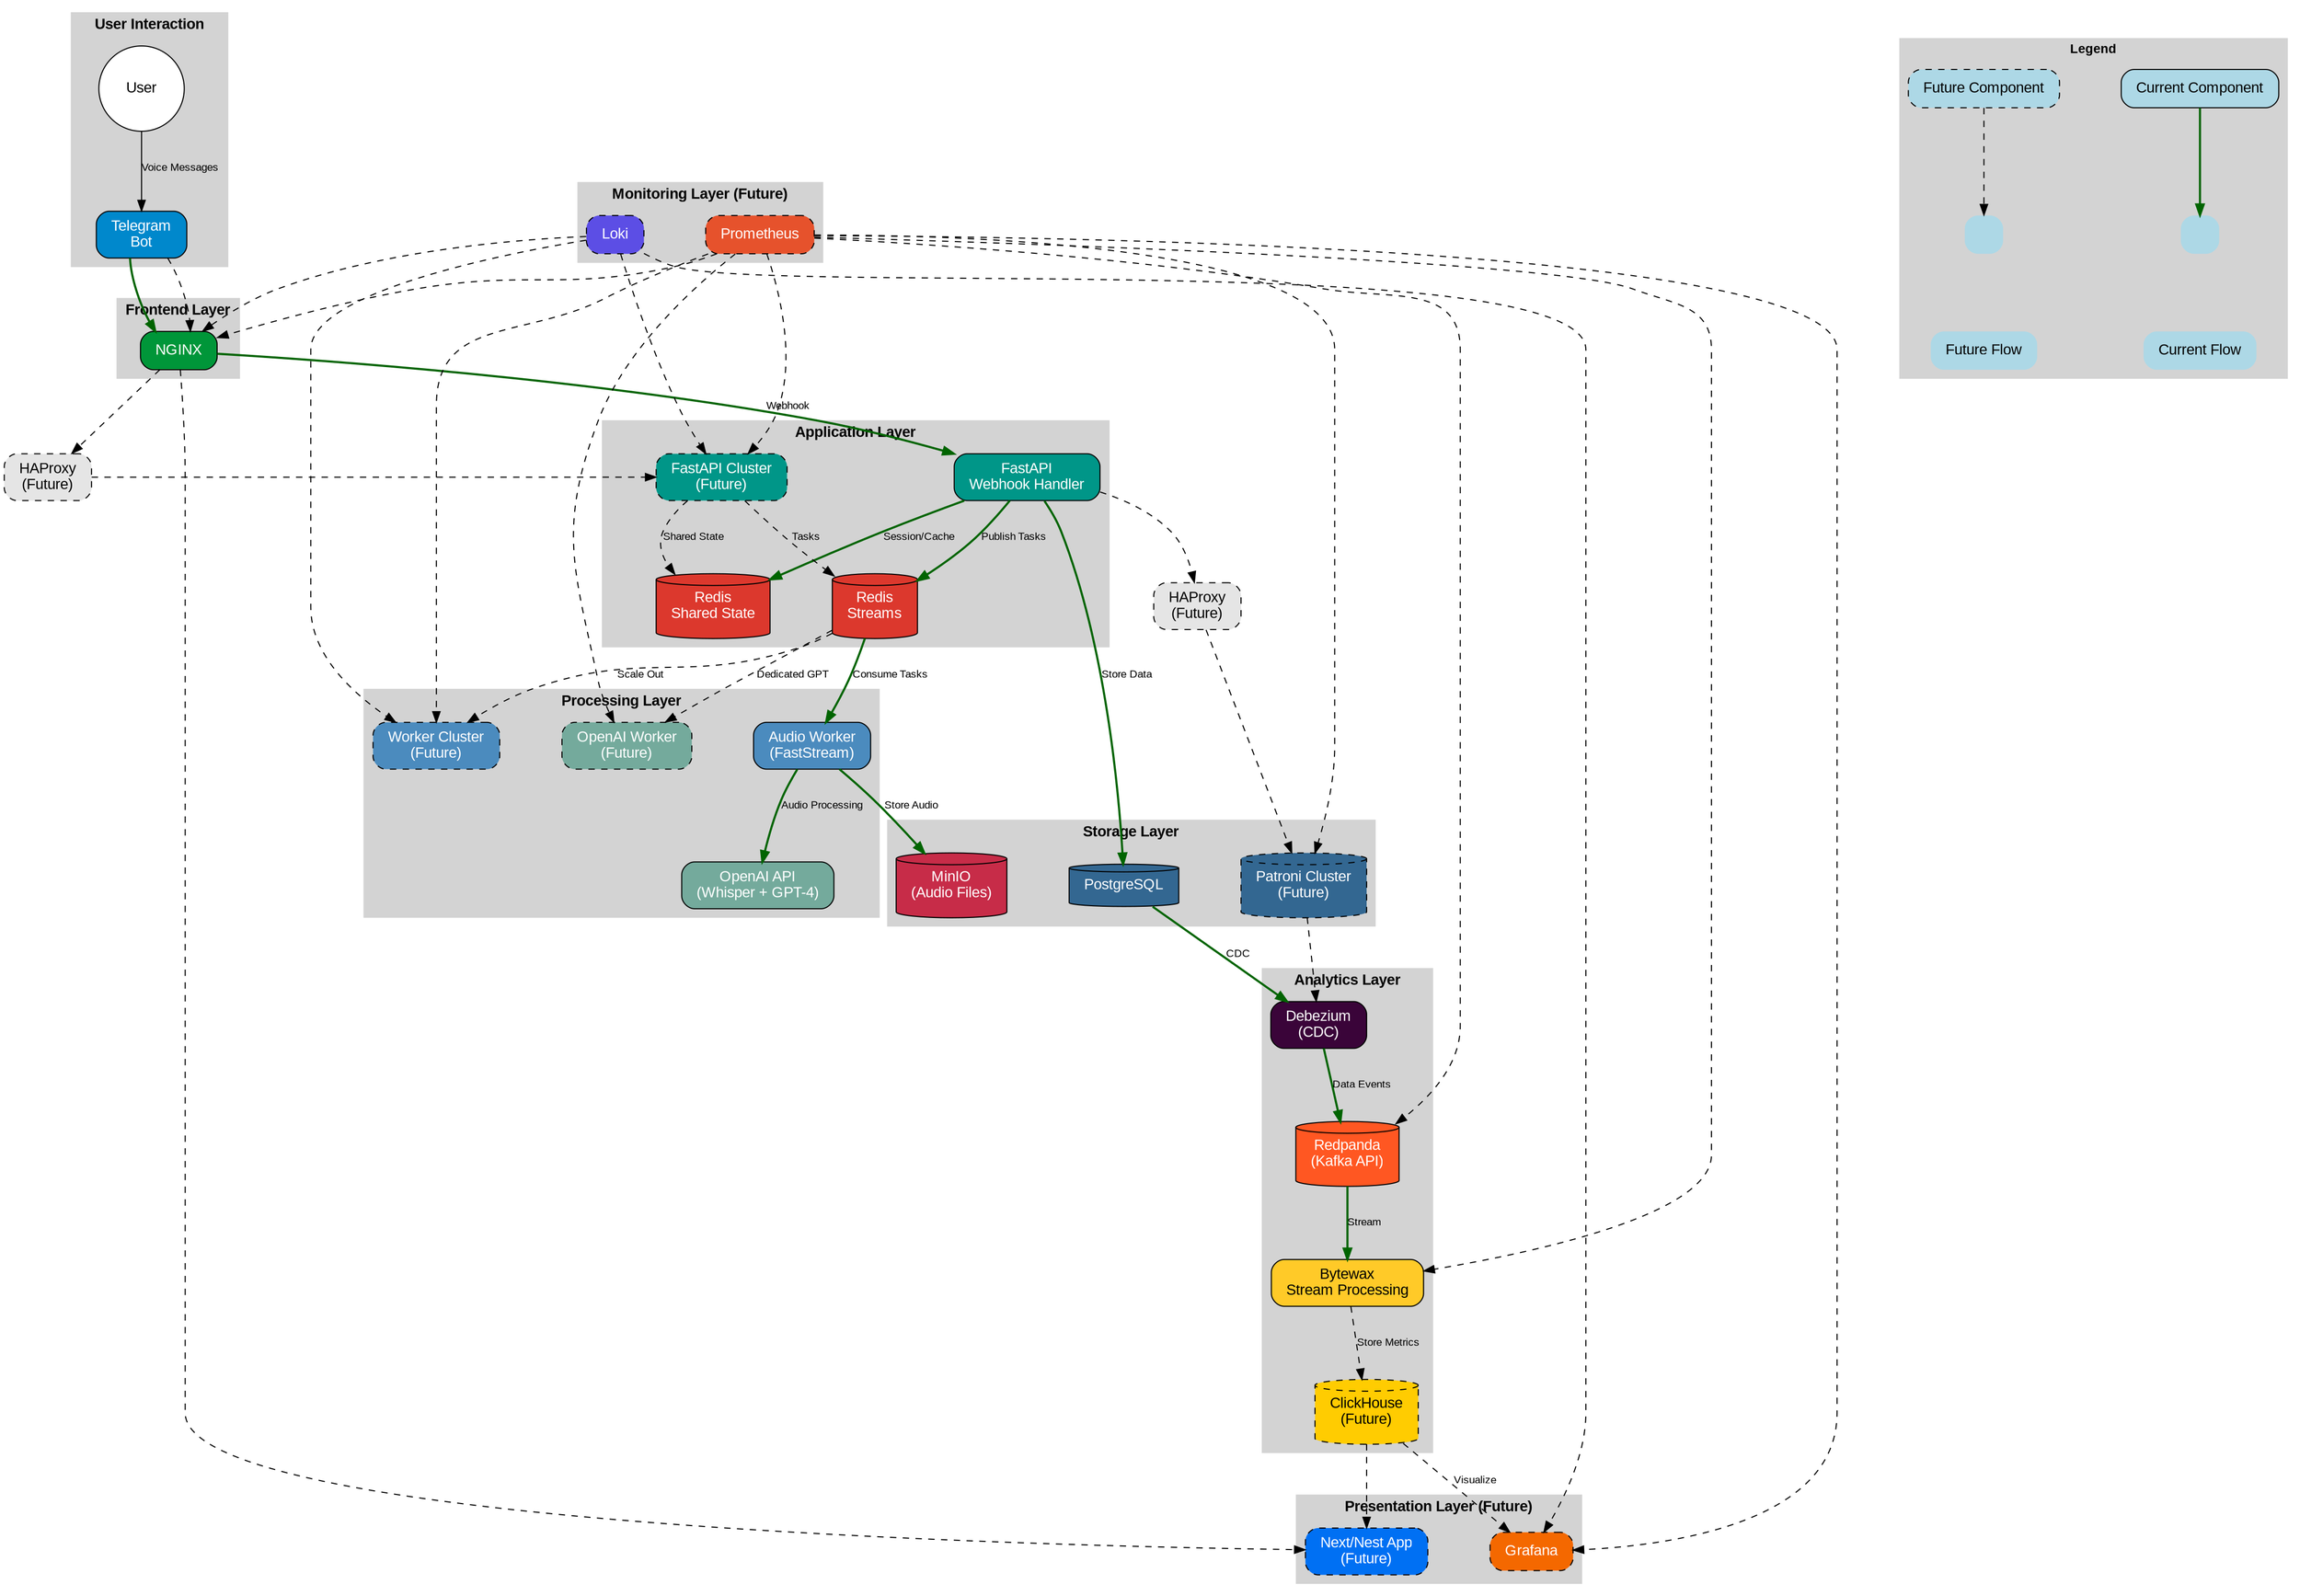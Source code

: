 digraph G {
    // Graph styling
    rankdir=TB;
    ranksep=0.8;
    nodesep=0.8;
    node [shape=box, style="rounded,filled", fillcolor=lightblue, fontname="Arial", margin="0.2,0.1"];
    edge [fontname="Arial", fontsize=10];

    // Define subgraphs/clusters
    subgraph cluster_user {
        label="User Interaction";
        style=filled;
        color=lightgrey;
        fontname="Arial Bold";

        user [label="User", shape=circle, fillcolor=white];
        telegram [label="Telegram\nBot", fillcolor="#0088cc", fontcolor=white];
    }

    subgraph cluster_frontend {
        label="Frontend Layer";
        style=filled;
        color=lightgrey;
        fontname="Arial Bold";

        nginx [label="NGINX", fillcolor="#009639", fontcolor=white];
    }

    subgraph cluster_application {
        label="Application Layer";
        style=filled;
        color=lightgrey;
        fontname="Arial Bold";

        fastapi [label="FastAPI\nWebhook Handler", fillcolor="#009688", fontcolor=white];
        fastapi_cluster [label="FastAPI Cluster\n(Future)", fillcolor="#009688", fontcolor=white, style="rounded,filled,dashed"];
        redis_state [label="Redis\nShared State", fillcolor="#dc382d", fontcolor=white, shape=cylinder];
        redis [label="Redis\nStreams", fillcolor="#dc382d", fontcolor=white, shape=cylinder];
    }

    subgraph cluster_workers {
        label="Processing Layer";
        style=filled;
        color=lightgrey;
        fontname="Arial Bold";

        worker [label="Audio Worker\n(FastStream)", fillcolor="#4b8bbe", fontcolor=white];
        worker_cluster [label="Worker Cluster\n(Future)", fillcolor="#4b8bbe", fontcolor=white, style="rounded,filled,dashed"];
        openai [label="OpenAI API\n(Whisper + GPT-4)", fillcolor="#74aa9c", fontcolor=white];
        openai_worker [label="OpenAI Worker\n(Future)", fillcolor="#74aa9c", fontcolor=white, style="rounded,filled,dashed"];
    }

    subgraph cluster_storage {
        label="Storage Layer";
        style=filled;
        color=lightgrey;
        fontname="Arial Bold";

        postgres [label="PostgreSQL", fillcolor="#336791", fontcolor=white, shape=cylinder];
        patroni [label="Patroni Cluster\n(Future)", fillcolor="#336791", fontcolor=white, shape=cylinder, style="rounded,filled,dashed"];
        minio [label="MinIO\n(Audio Files)", fillcolor="#c72c48", fontcolor=white, shape=cylinder];
    }

    subgraph cluster_analytics {
        label="Analytics Layer";
        style=filled;
        color=lightgrey;
        fontname="Arial Bold";

        debezium [label="Debezium\n(CDC)", fillcolor="#3a0439", fontcolor=white];
        redpanda [label="Redpanda\n(Kafka API)", fillcolor="#ff5722", fontcolor=white, shape=cylinder];
        bytewax [label="Bytewax\nStream Processing", fillcolor="#ffca28", fontcolor=black];
        clickhouse [label="ClickHouse\n(Future)", fillcolor="#ffcc01", fontcolor=black, shape=cylinder, style="rounded,filled,dashed"];
    }

    subgraph cluster_monitoring {
        label="Monitoring Layer (Future)";
        style=filled;
        color=lightgrey;
        fontname="Arial Bold";

        prometheus [label="Prometheus", fillcolor="#e6522c", fontcolor=white, style="rounded,filled,dashed"];
        loki [label="Loki", fillcolor="#5c4ee5", fontcolor=white, style="rounded,filled,dashed"];
    }

    subgraph cluster_presentation {
        label="Presentation Layer (Future)";
        style=filled;
        color=lightgrey;
        fontname="Arial Bold";

        nextapp [label="Next/Nest App\n(Future)", fillcolor="#0070f3", fontcolor=white, style="rounded,filled,dashed"];
        grafana [label="Grafana", fillcolor="#f46800", fontcolor=white, style="rounded,filled,dashed"];
    }

    // Infrastructure components
    haproxy_app [label="HAProxy\n(Future)", fillcolor="#e5e5e5", style="rounded,filled,dashed"];
    haproxy_db [label="HAProxy\n(Future)", fillcolor="#e5e5e5", style="rounded,filled,dashed"];

    // Define edges/relationships - Current
    user -> telegram [label="Voice Messages"];
    telegram -> nginx [color="darkgreen", penwidth=2.0];
    nginx -> fastapi [label="Webhook", color="darkgreen", penwidth=2.0];
    fastapi -> redis [label="Publish Tasks", color="darkgreen", penwidth=2.0];
    fastapi -> redis_state [label="Session/Cache", color="darkgreen", penwidth=2.0];
    redis -> worker [label="Consume Tasks", color="darkgreen", penwidth=2.0];
    worker -> openai [label="Audio Processing", color="darkgreen", penwidth=2.0];
    worker -> minio [label="Store Audio", color="darkgreen", penwidth=2.0];
    fastapi -> postgres [label="Store Data", color="darkgreen", penwidth=2.0];
    postgres -> debezium [label="CDC", color="darkgreen", penwidth=2.0];
    debezium -> redpanda [label="Data Events", color="darkgreen", penwidth=2.0];
    redpanda -> bytewax [label="Stream", color="darkgreen", penwidth=2.0];

    // Define edges/relationships - Future
    telegram -> nginx [style=dashed];
    nginx -> haproxy_app [style=dashed];
    haproxy_app -> fastapi_cluster [style=dashed];
    fastapi_cluster -> redis_state [label="Shared State", style=dashed];
    fastapi_cluster -> redis [label="Tasks", style=dashed];
    fastapi -> haproxy_db [style=dashed];
    haproxy_db -> patroni [style=dashed];
    redis -> worker_cluster [label="Scale Out", style=dashed];
    redis -> openai_worker [label="Dedicated GPT", style=dashed];
    patroni -> debezium [style=dashed];
    bytewax -> clickhouse [label="Store Metrics", style=dashed];
    clickhouse -> grafana [label="Visualize", style=dashed];
    clickhouse -> nextapp [style=dashed];
    prometheus -> grafana [style=dashed];
    loki -> grafana [style=dashed];
    nginx -> nextapp [style=dashed];

    // Monitoring connections
    prometheus -> nginx [style=dashed];
    prometheus -> fastapi_cluster [style=dashed];
    prometheus -> worker_cluster [style=dashed];
    prometheus -> openai_worker [style=dashed];
    prometheus -> patroni [style=dashed];
    prometheus -> redpanda [style=dashed];
    prometheus -> bytewax [style=dashed];
    loki -> nginx [style=dashed];
    loki -> fastapi_cluster [style=dashed];
    loki -> worker_cluster [style=dashed];

    // Legend
    subgraph cluster_legend {
        label = "Legend";
        fontname="Arial Bold";
        fontsize=12;
        style=filled;
        color=lightgrey;

        current_node [label="Current Component", style="rounded,filled", fillcolor=lightblue, fontname="Arial"];
        future_node [label="Future Component", style="rounded,filled,dashed", fillcolor=lightblue, fontname="Arial"];
        current_flow [label="Current Flow", shape=plaintext];
        future_flow [label="Future Flow", shape=plaintext];

        // Edges for legend
        edge1 [label="", shape=plaintext, width=0.5];
        edge2 [label="", shape=plaintext, width=0.5];

        current_node -> edge1 [color="darkgreen", penwidth=2.0];
        future_node -> edge2 [style=dashed];
        edge1 -> current_flow [style=invis];
        edge2 -> future_flow [style=invis];
    }
}
